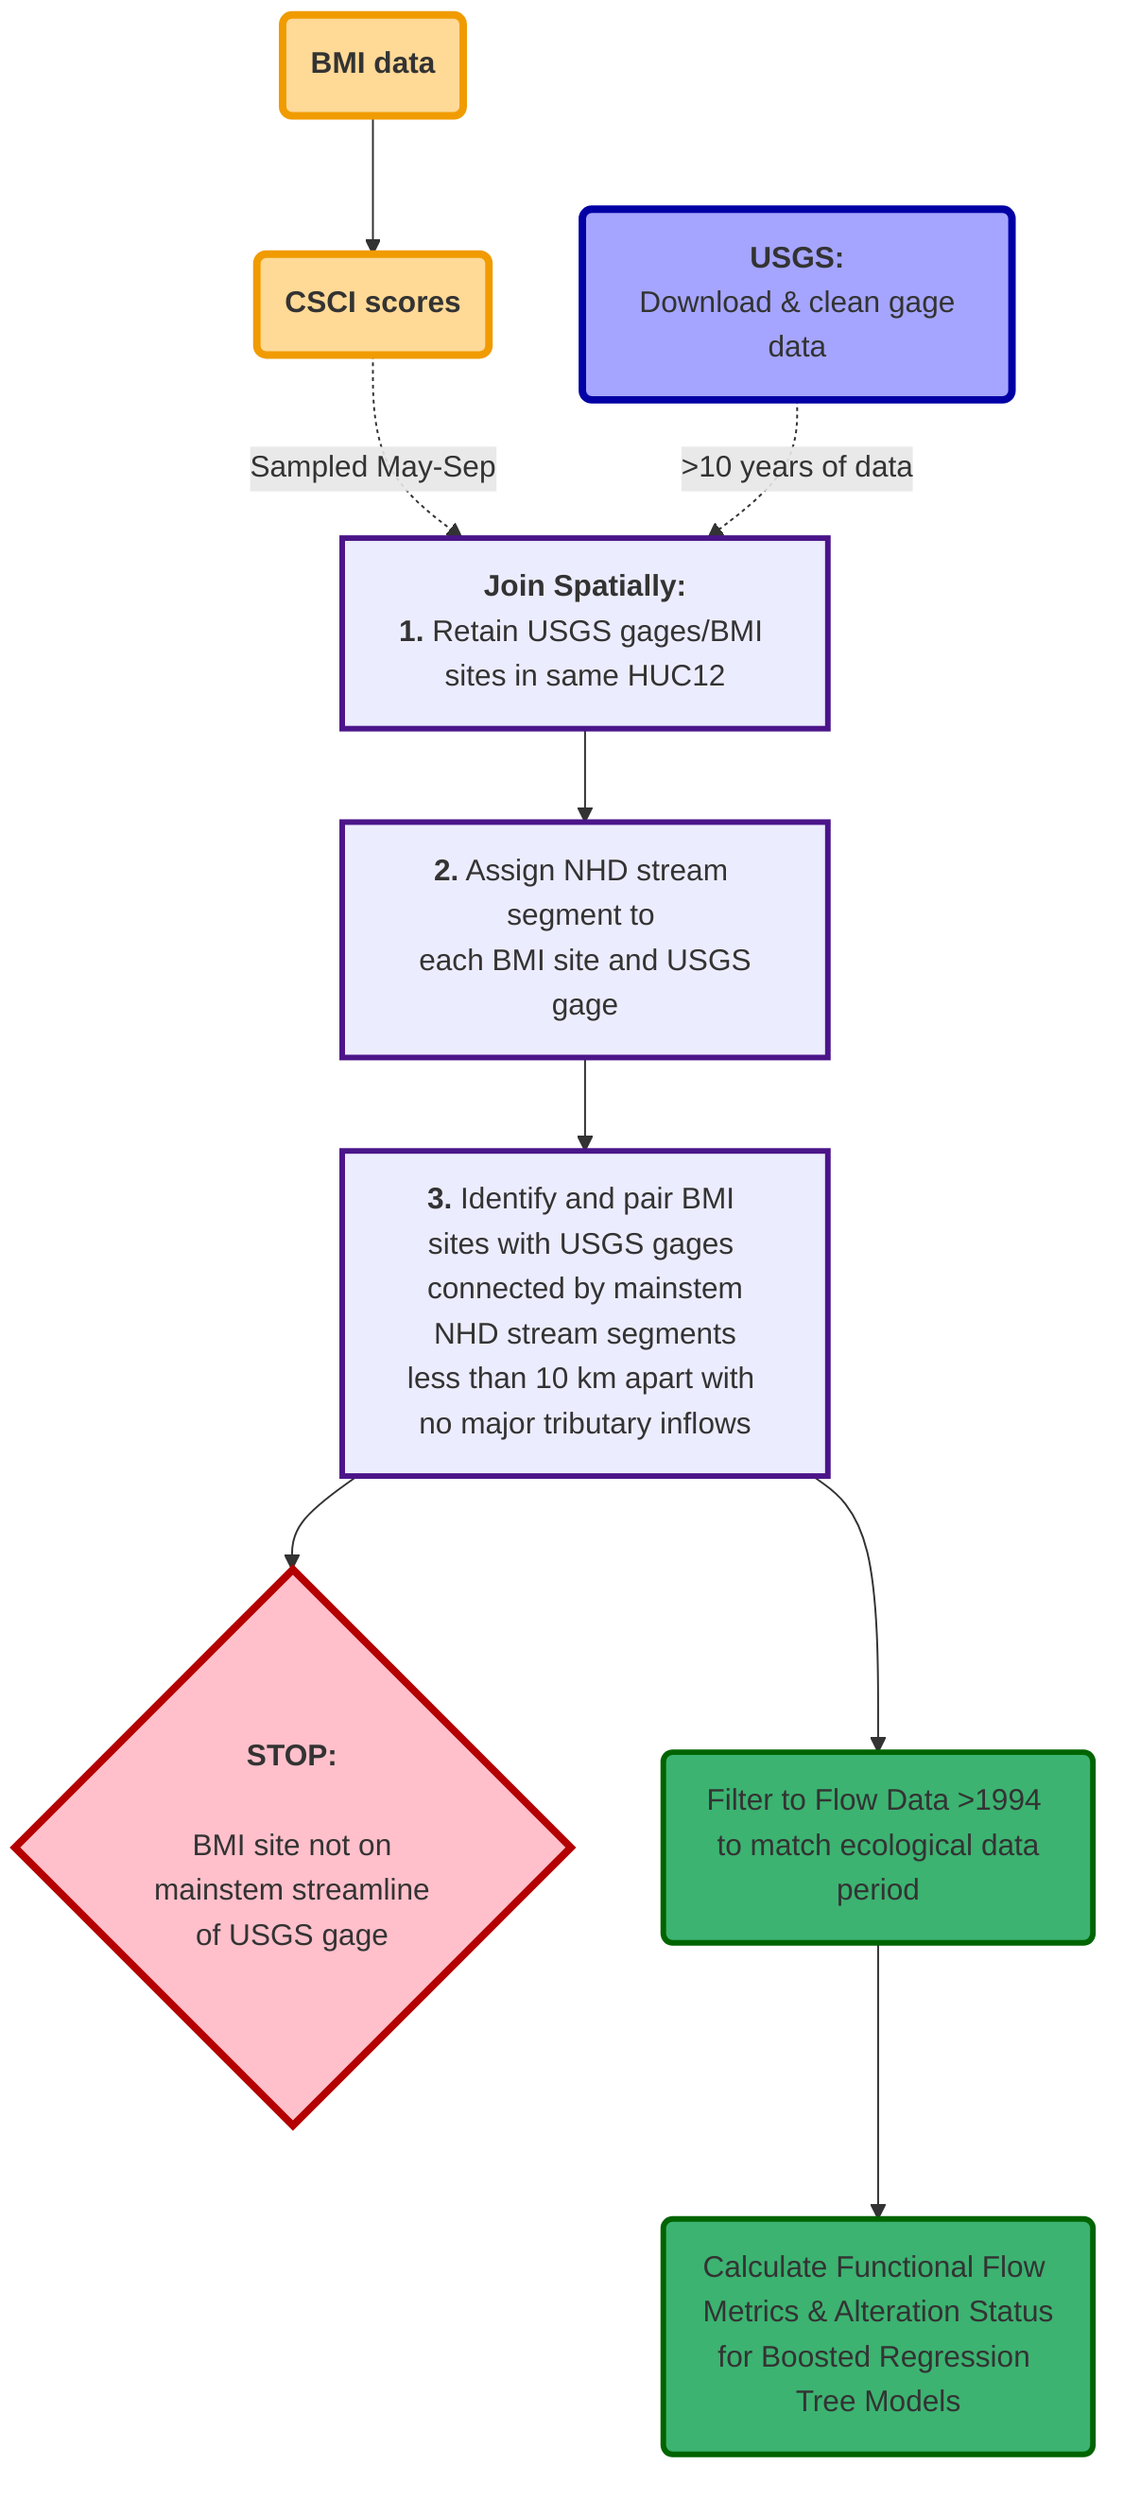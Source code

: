 graph TB;
style A fill:#ffd996,stroke:#f09b00,stroke-width:4px
style B fill:#ffd996,stroke:#f09b00,stroke-width:4px
style C fill:#a5a5ff,stroke:#0000a5,stroke-width:4px
style D stroke:#4B1589,stroke-width:3px
style E stroke:#4B1589,stroke-width:3px
style F stroke:#4B1589,stroke-width:3px
style G fill:#ffc0cb,stroke:#b40000,stroke-width:4px
style H fill:#3CB371,stroke:#006400,stroke-width:3px
style I fill:#3CB371,stroke:#006400,stroke-width:3px
  A(<b>BMI data</b>)-->B(<b>CSCI scores</b>)
  B-.->|Sampled May-Sep| D[<center><b>Join Spatially:</center>1.</b> Retain USGS gages/BMI sites in same HUC12]
  C(<center><b>USGS:</b><br> Download & clean gage data</center>)-.->|>10 years of data| D
  D--> E[<b>2.</b> Assign NHD stream segment to <br> each BMI site and USGS gage]
  E--> F[<center><b>3.</b> Identify and pair BMI sites with USGS gages <br> connected by mainstem NHD stream segments<br>less than 10 km apart with no major tributary inflows</center>]
  F-->G{<center><b>STOP:</b><br><br> BMI site not on <br>mainstem streamline<br>of USGS gage</center>}
  F--> H(Filter to Flow Data >1994 <br> to match ecological data period)
  H--> I(<center>Calculate Functional Flow Metrics & Alteration Status<br>for Boosted Regression Tree Models</center>)